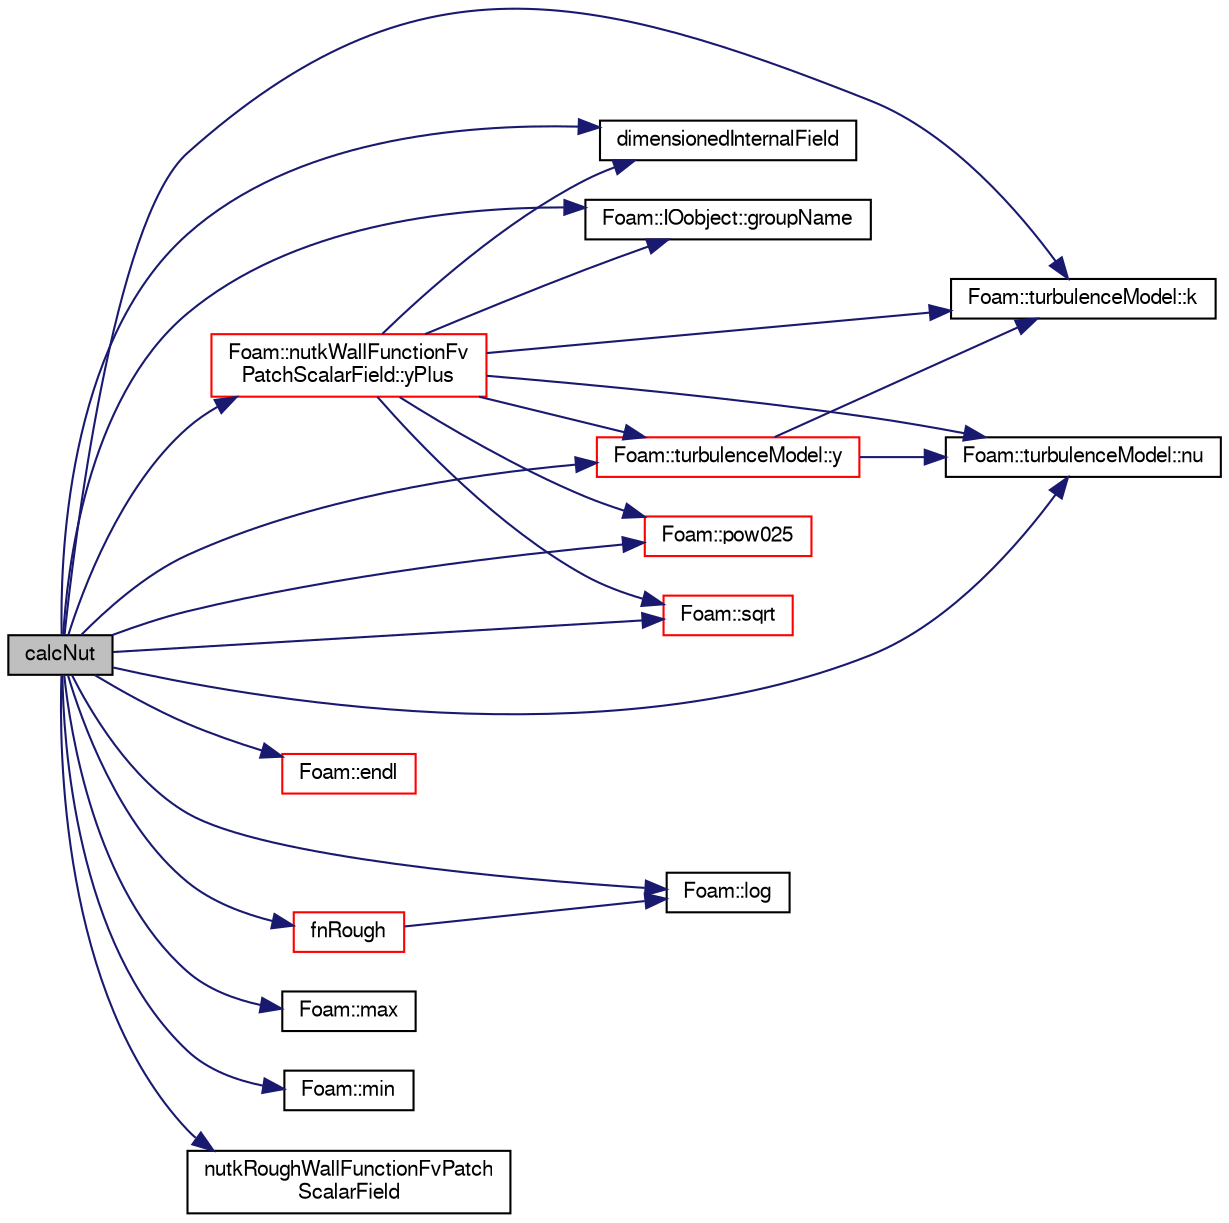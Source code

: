 digraph "calcNut"
{
  bgcolor="transparent";
  edge [fontname="FreeSans",fontsize="10",labelfontname="FreeSans",labelfontsize="10"];
  node [fontname="FreeSans",fontsize="10",shape=record];
  rankdir="LR";
  Node29 [label="calcNut",height=0.2,width=0.4,color="black", fillcolor="grey75", style="filled", fontcolor="black"];
  Node29 -> Node30 [color="midnightblue",fontsize="10",style="solid",fontname="FreeSans"];
  Node30 [label="dimensionedInternalField",height=0.2,width=0.4,color="black",URL="$a38438.html#a942cd19121a46cdc649099eb27c74b18"];
  Node29 -> Node31 [color="midnightblue",fontsize="10",style="solid",fontname="FreeSans"];
  Node31 [label="Foam::endl",height=0.2,width=0.4,color="red",URL="$a21124.html#a2db8fe02a0d3909e9351bb4275b23ce4",tooltip="Add newline and flush stream. "];
  Node29 -> Node33 [color="midnightblue",fontsize="10",style="solid",fontname="FreeSans"];
  Node33 [label="fnRough",height=0.2,width=0.4,color="red",URL="$a31262.html#a6237926ff0e0f0e6f7713162ed42a1e2",tooltip="Compute the roughness function. "];
  Node33 -> Node34 [color="midnightblue",fontsize="10",style="solid",fontname="FreeSans"];
  Node34 [label="Foam::log",height=0.2,width=0.4,color="black",URL="$a21124.html#a6e89590da9859ad497977e08f110d4b5"];
  Node29 -> Node40 [color="midnightblue",fontsize="10",style="solid",fontname="FreeSans"];
  Node40 [label="Foam::IOobject::groupName",height=0.2,width=0.4,color="black",URL="$a26142.html#ad5705e6da2a025ad75b4cf5d748d7d30"];
  Node29 -> Node41 [color="midnightblue",fontsize="10",style="solid",fontname="FreeSans"];
  Node41 [label="Foam::turbulenceModel::k",height=0.2,width=0.4,color="black",URL="$a31314.html#a513c40f9ed37e2baed10984c3c4c57a9",tooltip="Return the turbulence kinetic energy. "];
  Node29 -> Node34 [color="midnightblue",fontsize="10",style="solid",fontname="FreeSans"];
  Node29 -> Node42 [color="midnightblue",fontsize="10",style="solid",fontname="FreeSans"];
  Node42 [label="Foam::max",height=0.2,width=0.4,color="black",URL="$a21124.html#ac993e906cf2774ae77e666bc24e81733"];
  Node29 -> Node43 [color="midnightblue",fontsize="10",style="solid",fontname="FreeSans"];
  Node43 [label="Foam::min",height=0.2,width=0.4,color="black",URL="$a21124.html#a253e112ad2d56d96230ff39ea7f442dc"];
  Node29 -> Node44 [color="midnightblue",fontsize="10",style="solid",fontname="FreeSans"];
  Node44 [label="Foam::turbulenceModel::nu",height=0.2,width=0.4,color="black",URL="$a31314.html#ad5f81fcd6f7d0ddad1a5fe2a8f08bb3f",tooltip="Return the laminar viscosity. "];
  Node29 -> Node45 [color="midnightblue",fontsize="10",style="solid",fontname="FreeSans"];
  Node45 [label="nutkRoughWallFunctionFvPatch\lScalarField",height=0.2,width=0.4,color="black",URL="$a31262.html#afecc21c4f7f406283795ee0c02d854ab",tooltip="Construct from patch and internal field. "];
  Node29 -> Node46 [color="midnightblue",fontsize="10",style="solid",fontname="FreeSans"];
  Node46 [label="Foam::pow025",height=0.2,width=0.4,color="red",URL="$a21124.html#af8d7dc24dfce32ee37c1210e616966e1"];
  Node29 -> Node47 [color="midnightblue",fontsize="10",style="solid",fontname="FreeSans"];
  Node47 [label="Foam::sqrt",height=0.2,width=0.4,color="red",URL="$a21124.html#a8616bd62eebf2342a80222fecb1bda71"];
  Node29 -> Node48 [color="midnightblue",fontsize="10",style="solid",fontname="FreeSans"];
  Node48 [label="Foam::turbulenceModel::y",height=0.2,width=0.4,color="red",URL="$a31314.html#a152c527a6b3137685b03893a7a3a73eb",tooltip="Return the near wall distances. "];
  Node48 -> Node44 [color="midnightblue",fontsize="10",style="solid",fontname="FreeSans"];
  Node48 -> Node41 [color="midnightblue",fontsize="10",style="solid",fontname="FreeSans"];
  Node29 -> Node398 [color="midnightblue",fontsize="10",style="solid",fontname="FreeSans"];
  Node398 [label="Foam::nutkWallFunctionFv\lPatchScalarField::yPlus",height=0.2,width=0.4,color="red",URL="$a31266.html#a0de83d05eb8aabc5f8cf747584ef03c3",tooltip="Calculate and return the yPlus at the boundary. "];
  Node398 -> Node40 [color="midnightblue",fontsize="10",style="solid",fontname="FreeSans"];
  Node398 -> Node30 [color="midnightblue",fontsize="10",style="solid",fontname="FreeSans"];
  Node398 -> Node48 [color="midnightblue",fontsize="10",style="solid",fontname="FreeSans"];
  Node398 -> Node41 [color="midnightblue",fontsize="10",style="solid",fontname="FreeSans"];
  Node398 -> Node44 [color="midnightblue",fontsize="10",style="solid",fontname="FreeSans"];
  Node398 -> Node46 [color="midnightblue",fontsize="10",style="solid",fontname="FreeSans"];
  Node398 -> Node47 [color="midnightblue",fontsize="10",style="solid",fontname="FreeSans"];
}

